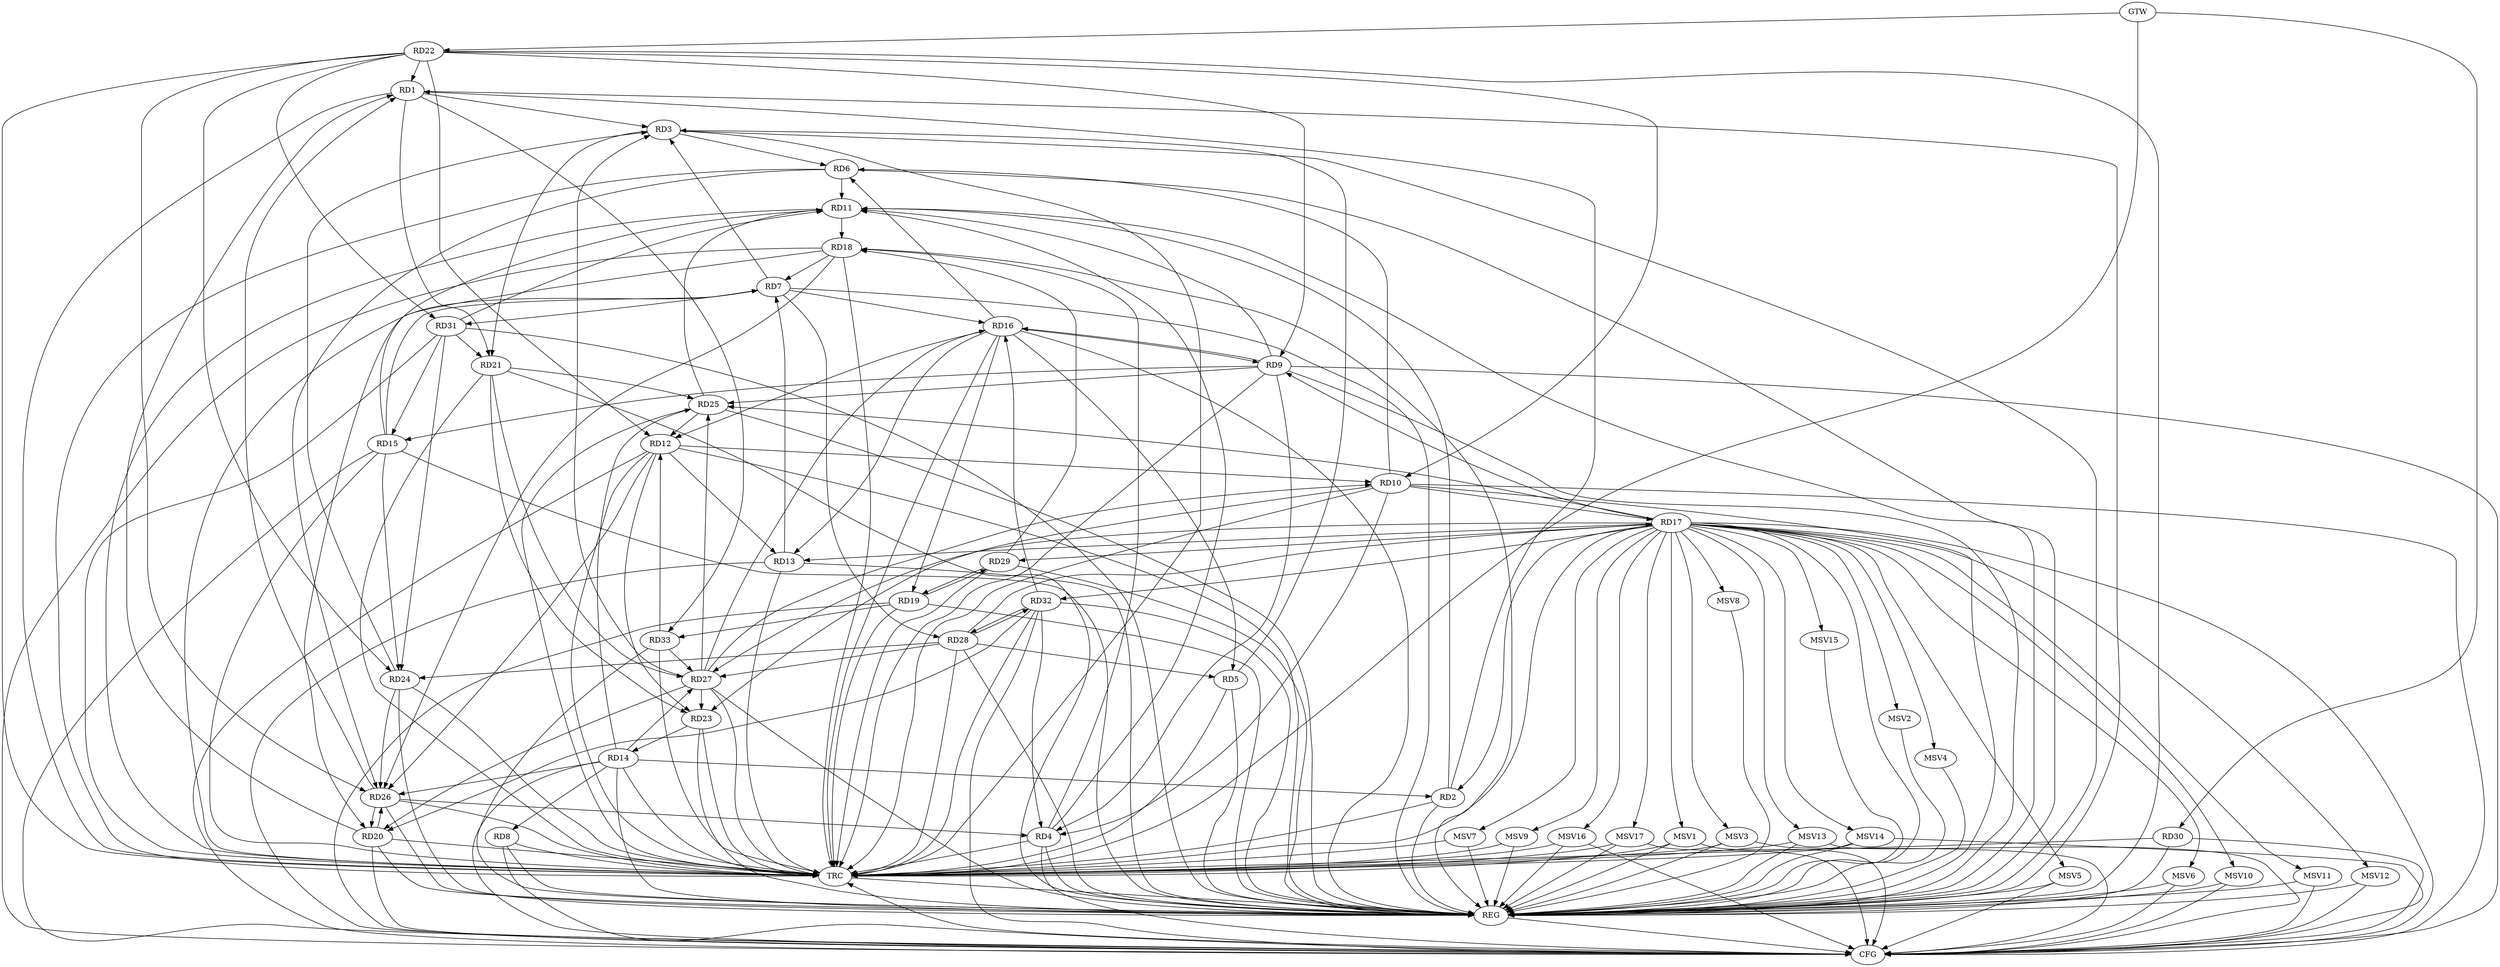 strict digraph G {
  RD1 [ label="RD1" ];
  RD2 [ label="RD2" ];
  RD3 [ label="RD3" ];
  RD4 [ label="RD4" ];
  RD5 [ label="RD5" ];
  RD6 [ label="RD6" ];
  RD7 [ label="RD7" ];
  RD8 [ label="RD8" ];
  RD9 [ label="RD9" ];
  RD10 [ label="RD10" ];
  RD11 [ label="RD11" ];
  RD12 [ label="RD12" ];
  RD13 [ label="RD13" ];
  RD14 [ label="RD14" ];
  RD15 [ label="RD15" ];
  RD16 [ label="RD16" ];
  RD17 [ label="RD17" ];
  RD18 [ label="RD18" ];
  RD19 [ label="RD19" ];
  RD20 [ label="RD20" ];
  RD21 [ label="RD21" ];
  RD22 [ label="RD22" ];
  RD23 [ label="RD23" ];
  RD24 [ label="RD24" ];
  RD25 [ label="RD25" ];
  RD26 [ label="RD26" ];
  RD27 [ label="RD27" ];
  RD28 [ label="RD28" ];
  RD29 [ label="RD29" ];
  RD30 [ label="RD30" ];
  RD31 [ label="RD31" ];
  RD32 [ label="RD32" ];
  RD33 [ label="RD33" ];
  GTW [ label="GTW" ];
  REG [ label="REG" ];
  CFG [ label="CFG" ];
  TRC [ label="TRC" ];
  MSV1 [ label="MSV1" ];
  MSV2 [ label="MSV2" ];
  MSV3 [ label="MSV3" ];
  MSV4 [ label="MSV4" ];
  MSV5 [ label="MSV5" ];
  MSV6 [ label="MSV6" ];
  MSV7 [ label="MSV7" ];
  MSV8 [ label="MSV8" ];
  MSV9 [ label="MSV9" ];
  MSV10 [ label="MSV10" ];
  MSV11 [ label="MSV11" ];
  MSV12 [ label="MSV12" ];
  MSV13 [ label="MSV13" ];
  MSV14 [ label="MSV14" ];
  MSV15 [ label="MSV15" ];
  MSV16 [ label="MSV16" ];
  MSV17 [ label="MSV17" ];
  RD2 -> RD1;
  RD1 -> RD3;
  RD20 -> RD1;
  RD1 -> RD21;
  RD22 -> RD1;
  RD26 -> RD1;
  RD1 -> RD33;
  RD2 -> RD11;
  RD14 -> RD2;
  RD17 -> RD2;
  RD5 -> RD3;
  RD3 -> RD6;
  RD7 -> RD3;
  RD3 -> RD21;
  RD24 -> RD3;
  RD27 -> RD3;
  RD9 -> RD4;
  RD10 -> RD4;
  RD4 -> RD11;
  RD4 -> RD18;
  RD26 -> RD4;
  RD32 -> RD4;
  RD16 -> RD5;
  RD28 -> RD5;
  RD10 -> RD6;
  RD6 -> RD11;
  RD16 -> RD6;
  RD6 -> RD26;
  RD13 -> RD7;
  RD15 -> RD7;
  RD7 -> RD16;
  RD18 -> RD7;
  RD7 -> RD28;
  RD7 -> RD31;
  RD14 -> RD8;
  RD9 -> RD11;
  RD9 -> RD15;
  RD9 -> RD16;
  RD16 -> RD9;
  RD17 -> RD9;
  RD22 -> RD9;
  RD9 -> RD25;
  RD12 -> RD10;
  RD10 -> RD17;
  RD22 -> RD10;
  RD10 -> RD23;
  RD27 -> RD10;
  RD15 -> RD11;
  RD11 -> RD18;
  RD25 -> RD11;
  RD31 -> RD11;
  RD12 -> RD13;
  RD16 -> RD12;
  RD22 -> RD12;
  RD12 -> RD23;
  RD25 -> RD12;
  RD12 -> RD26;
  RD33 -> RD12;
  RD16 -> RD13;
  RD17 -> RD13;
  RD23 -> RD14;
  RD14 -> RD25;
  RD14 -> RD26;
  RD14 -> RD27;
  RD15 -> RD24;
  RD31 -> RD15;
  RD16 -> RD19;
  RD27 -> RD16;
  RD32 -> RD16;
  RD17 -> RD25;
  RD17 -> RD27;
  RD28 -> RD17;
  RD17 -> RD29;
  RD17 -> RD32;
  RD18 -> RD20;
  RD18 -> RD26;
  RD29 -> RD18;
  RD19 -> RD29;
  RD29 -> RD19;
  RD19 -> RD33;
  RD20 -> RD26;
  RD26 -> RD20;
  RD27 -> RD20;
  RD32 -> RD20;
  RD21 -> RD23;
  RD21 -> RD25;
  RD21 -> RD27;
  RD31 -> RD21;
  RD22 -> RD24;
  RD22 -> RD26;
  RD22 -> RD31;
  RD27 -> RD23;
  RD24 -> RD26;
  RD28 -> RD24;
  RD31 -> RD24;
  RD27 -> RD25;
  RD28 -> RD27;
  RD33 -> RD27;
  RD28 -> RD32;
  RD32 -> RD28;
  GTW -> RD22;
  GTW -> RD30;
  RD1 -> REG;
  RD2 -> REG;
  RD3 -> REG;
  RD4 -> REG;
  RD5 -> REG;
  RD6 -> REG;
  RD7 -> REG;
  RD8 -> REG;
  RD9 -> REG;
  RD10 -> REG;
  RD11 -> REG;
  RD12 -> REG;
  RD13 -> REG;
  RD14 -> REG;
  RD15 -> REG;
  RD16 -> REG;
  RD17 -> REG;
  RD18 -> REG;
  RD19 -> REG;
  RD20 -> REG;
  RD21 -> REG;
  RD22 -> REG;
  RD23 -> REG;
  RD24 -> REG;
  RD25 -> REG;
  RD26 -> REG;
  RD27 -> REG;
  RD28 -> REG;
  RD29 -> REG;
  RD30 -> REG;
  RD31 -> REG;
  RD32 -> REG;
  RD33 -> REG;
  RD17 -> CFG;
  RD9 -> CFG;
  RD10 -> CFG;
  RD8 -> CFG;
  RD12 -> CFG;
  RD13 -> CFG;
  RD15 -> CFG;
  RD32 -> CFG;
  RD20 -> CFG;
  RD14 -> CFG;
  RD30 -> CFG;
  RD4 -> CFG;
  RD18 -> CFG;
  RD19 -> CFG;
  REG -> CFG;
  RD1 -> TRC;
  RD2 -> TRC;
  RD3 -> TRC;
  RD4 -> TRC;
  RD5 -> TRC;
  RD6 -> TRC;
  RD7 -> TRC;
  RD8 -> TRC;
  RD9 -> TRC;
  RD10 -> TRC;
  RD11 -> TRC;
  RD12 -> TRC;
  RD13 -> TRC;
  RD14 -> TRC;
  RD15 -> TRC;
  RD16 -> TRC;
  RD17 -> TRC;
  RD18 -> TRC;
  RD19 -> TRC;
  RD20 -> TRC;
  RD21 -> TRC;
  RD22 -> TRC;
  RD23 -> TRC;
  RD24 -> TRC;
  RD25 -> TRC;
  RD26 -> TRC;
  RD27 -> TRC;
  RD28 -> TRC;
  RD29 -> TRC;
  RD30 -> TRC;
  RD31 -> TRC;
  RD32 -> TRC;
  RD33 -> TRC;
  GTW -> TRC;
  CFG -> TRC;
  TRC -> REG;
  RD17 -> MSV1;
  RD17 -> MSV2;
  RD17 -> MSV3;
  RD17 -> MSV4;
  RD17 -> MSV5;
  MSV1 -> REG;
  MSV1 -> TRC;
  MSV1 -> CFG;
  MSV2 -> REG;
  MSV3 -> REG;
  MSV3 -> TRC;
  MSV3 -> CFG;
  MSV4 -> REG;
  MSV5 -> REG;
  MSV5 -> CFG;
  RD17 -> MSV6;
  MSV6 -> REG;
  MSV6 -> CFG;
  RD17 -> MSV7;
  RD17 -> MSV8;
  RD17 -> MSV9;
  MSV7 -> REG;
  MSV7 -> TRC;
  MSV8 -> REG;
  MSV9 -> REG;
  MSV9 -> TRC;
  RD17 -> MSV10;
  MSV10 -> REG;
  MSV10 -> CFG;
  RD17 -> MSV11;
  RD17 -> MSV12;
  MSV11 -> REG;
  MSV11 -> CFG;
  MSV12 -> REG;
  MSV12 -> CFG;
  RD17 -> MSV13;
  RD17 -> MSV14;
  MSV13 -> REG;
  MSV13 -> TRC;
  MSV13 -> CFG;
  MSV14 -> REG;
  MSV14 -> TRC;
  MSV14 -> CFG;
  RD17 -> MSV15;
  RD17 -> MSV16;
  MSV15 -> REG;
  MSV16 -> REG;
  MSV16 -> TRC;
  MSV16 -> CFG;
  RD17 -> MSV17;
  MSV17 -> REG;
  MSV17 -> TRC;
  MSV17 -> CFG;
}
